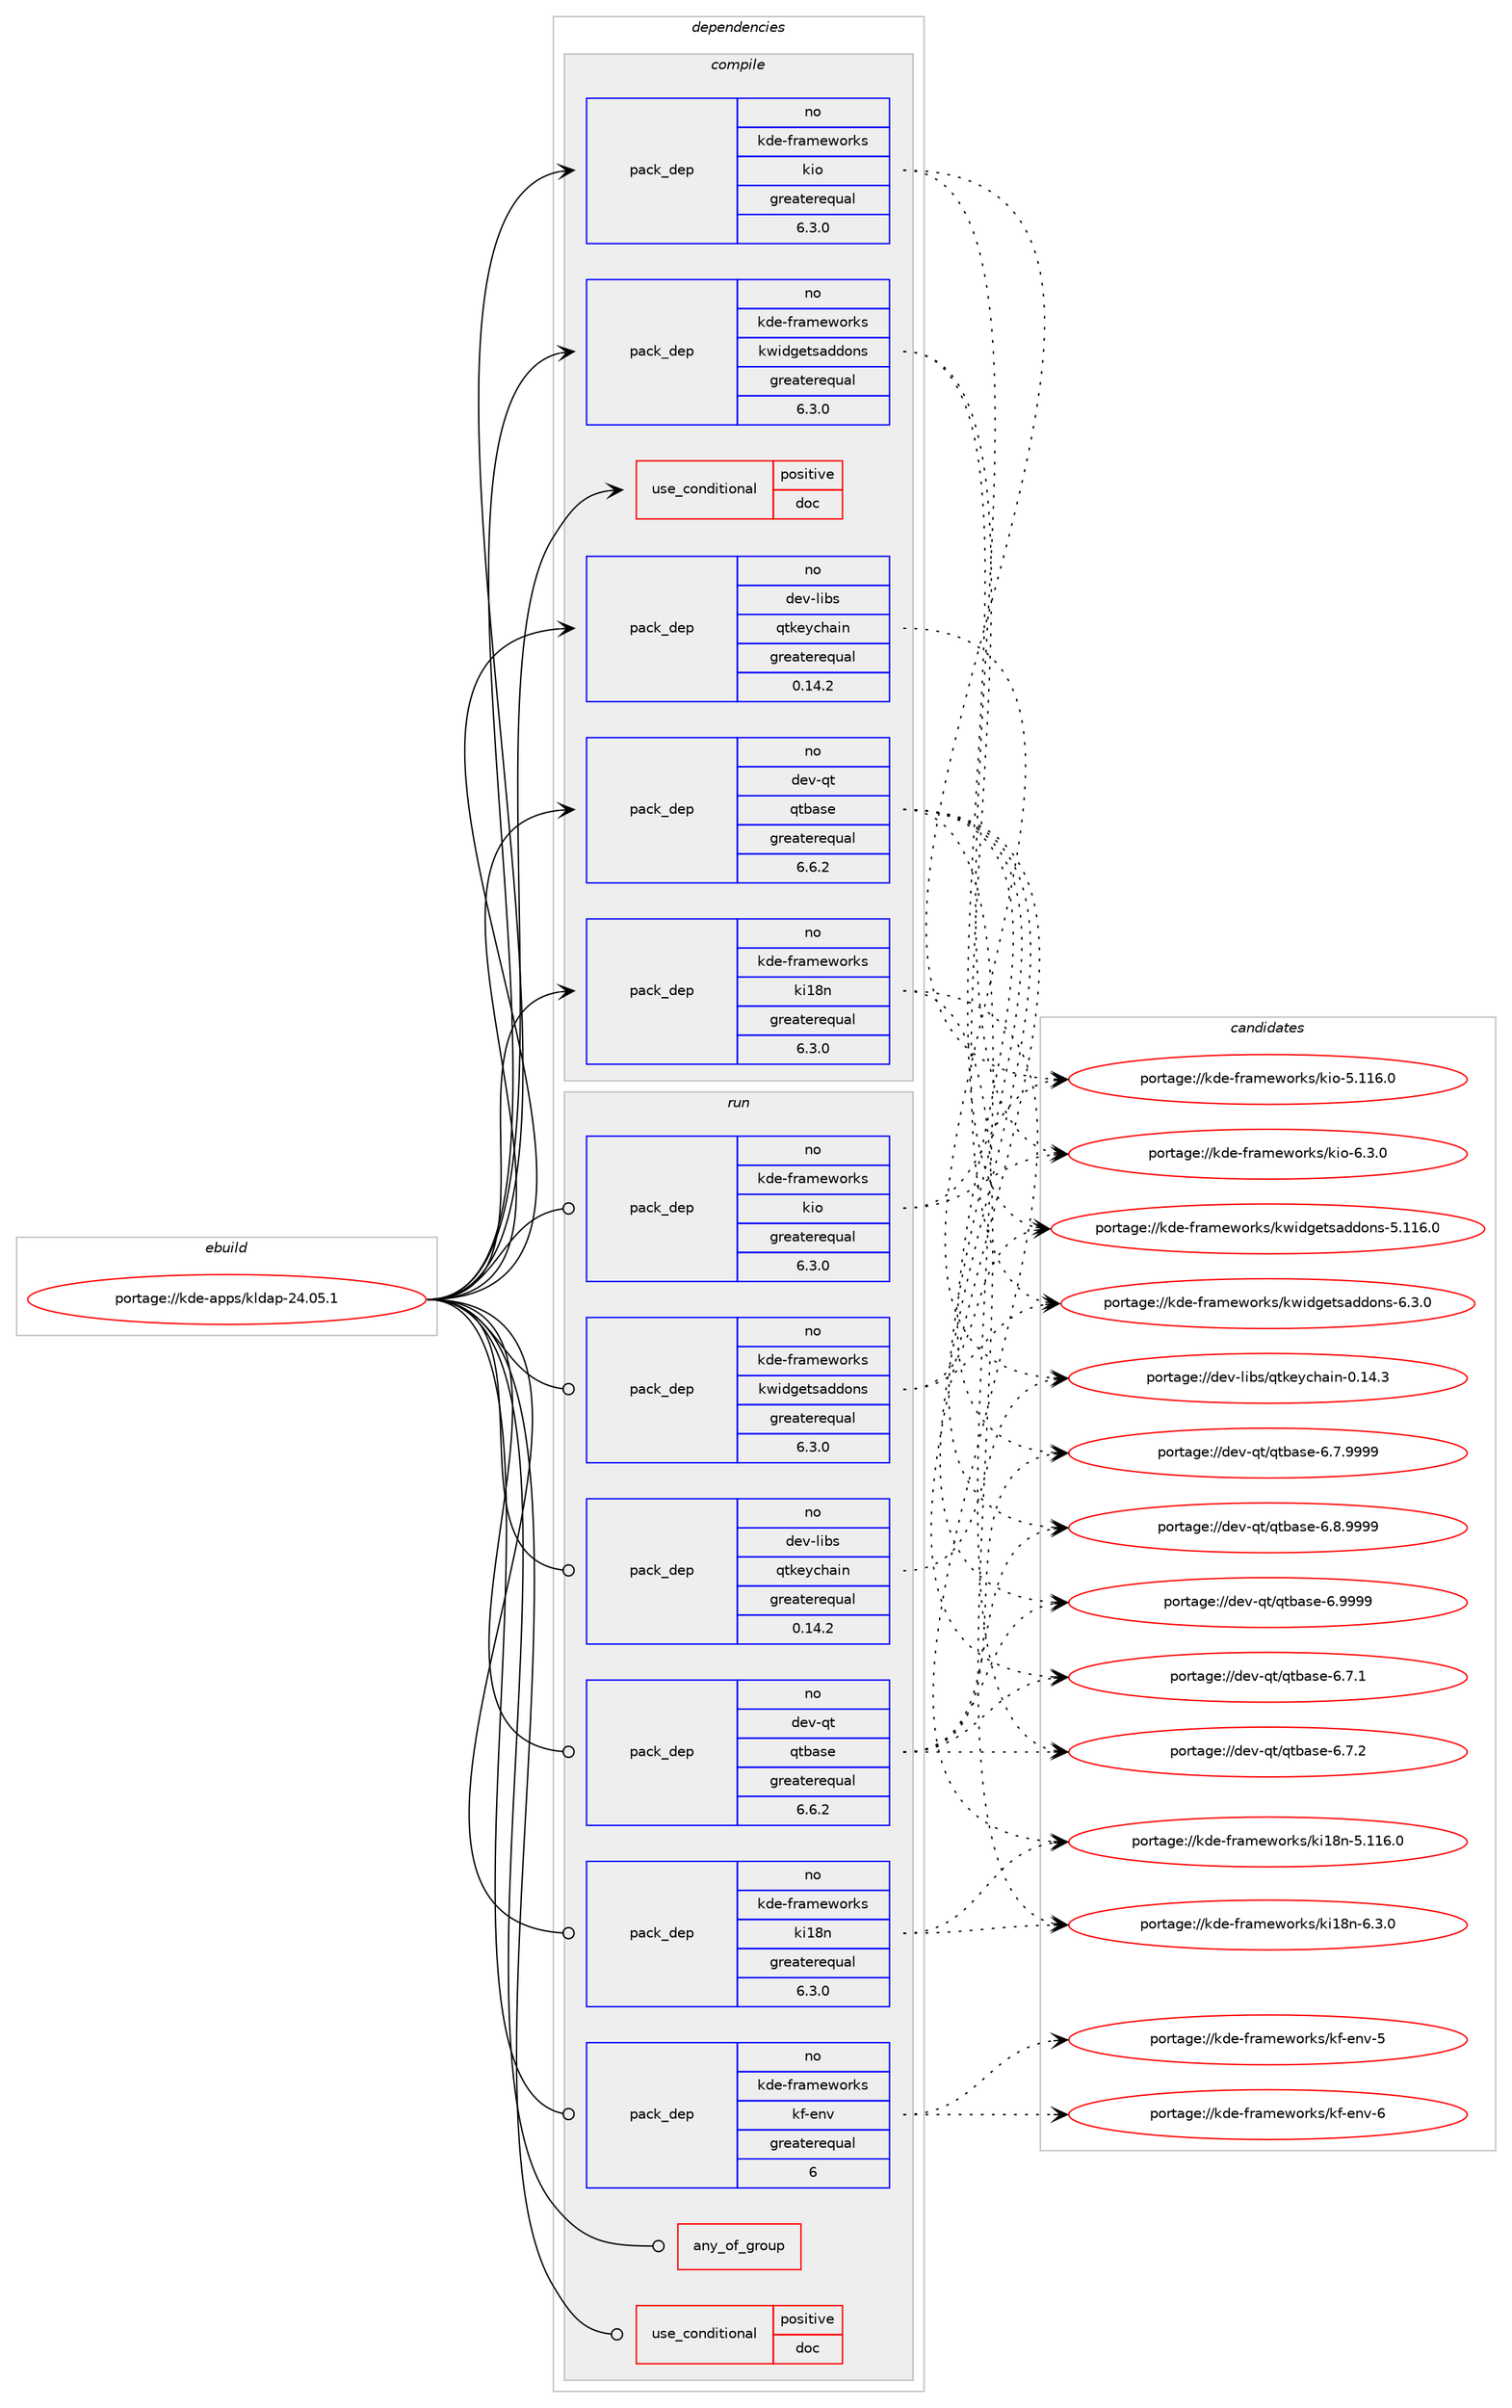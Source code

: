 digraph prolog {

# *************
# Graph options
# *************

newrank=true;
concentrate=true;
compound=true;
graph [rankdir=LR,fontname=Helvetica,fontsize=10,ranksep=1.5];#, ranksep=2.5, nodesep=0.2];
edge  [arrowhead=vee];
node  [fontname=Helvetica,fontsize=10];

# **********
# The ebuild
# **********

subgraph cluster_leftcol {
color=gray;
rank=same;
label=<<i>ebuild</i>>;
id [label="portage://kde-apps/kldap-24.05.1", color=red, width=4, href="../kde-apps/kldap-24.05.1.svg"];
}

# ****************
# The dependencies
# ****************

subgraph cluster_midcol {
color=gray;
label=<<i>dependencies</i>>;
subgraph cluster_compile {
fillcolor="#eeeeee";
style=filled;
label=<<i>compile</i>>;
subgraph cond65773 {
dependency129401 [label=<<TABLE BORDER="0" CELLBORDER="1" CELLSPACING="0" CELLPADDING="4"><TR><TD ROWSPAN="3" CELLPADDING="10">use_conditional</TD></TR><TR><TD>positive</TD></TR><TR><TD>doc</TD></TR></TABLE>>, shape=none, color=red];
# *** BEGIN UNKNOWN DEPENDENCY TYPE (TODO) ***
# dependency129401 -> package_dependency(portage://kde-apps/kldap-24.05.1,install,no,dev-qt,qt-docs,none,[,,],[slot(6)],[])
# *** END UNKNOWN DEPENDENCY TYPE (TODO) ***

}
id:e -> dependency129401:w [weight=20,style="solid",arrowhead="vee"];
# *** BEGIN UNKNOWN DEPENDENCY TYPE (TODO) ***
# id -> package_dependency(portage://kde-apps/kldap-24.05.1,install,no,dev-libs,cyrus-sasl,none,[,,],[],[])
# *** END UNKNOWN DEPENDENCY TYPE (TODO) ***

subgraph pack61831 {
dependency129402 [label=<<TABLE BORDER="0" CELLBORDER="1" CELLSPACING="0" CELLPADDING="4" WIDTH="220"><TR><TD ROWSPAN="6" CELLPADDING="30">pack_dep</TD></TR><TR><TD WIDTH="110">no</TD></TR><TR><TD>dev-libs</TD></TR><TR><TD>qtkeychain</TD></TR><TR><TD>greaterequal</TD></TR><TR><TD>0.14.2</TD></TR></TABLE>>, shape=none, color=blue];
}
id:e -> dependency129402:w [weight=20,style="solid",arrowhead="vee"];
subgraph pack61832 {
dependency129403 [label=<<TABLE BORDER="0" CELLBORDER="1" CELLSPACING="0" CELLPADDING="4" WIDTH="220"><TR><TD ROWSPAN="6" CELLPADDING="30">pack_dep</TD></TR><TR><TD WIDTH="110">no</TD></TR><TR><TD>dev-qt</TD></TR><TR><TD>qtbase</TD></TR><TR><TD>greaterequal</TD></TR><TR><TD>6.6.2</TD></TR></TABLE>>, shape=none, color=blue];
}
id:e -> dependency129403:w [weight=20,style="solid",arrowhead="vee"];
# *** BEGIN UNKNOWN DEPENDENCY TYPE (TODO) ***
# id -> package_dependency(portage://kde-apps/kldap-24.05.1,install,no,dev-qt,qtbase,none,[,,],[slot(6)],[])
# *** END UNKNOWN DEPENDENCY TYPE (TODO) ***

subgraph pack61833 {
dependency129404 [label=<<TABLE BORDER="0" CELLBORDER="1" CELLSPACING="0" CELLPADDING="4" WIDTH="220"><TR><TD ROWSPAN="6" CELLPADDING="30">pack_dep</TD></TR><TR><TD WIDTH="110">no</TD></TR><TR><TD>kde-frameworks</TD></TR><TR><TD>ki18n</TD></TR><TR><TD>greaterequal</TD></TR><TR><TD>6.3.0</TD></TR></TABLE>>, shape=none, color=blue];
}
id:e -> dependency129404:w [weight=20,style="solid",arrowhead="vee"];
subgraph pack61834 {
dependency129405 [label=<<TABLE BORDER="0" CELLBORDER="1" CELLSPACING="0" CELLPADDING="4" WIDTH="220"><TR><TD ROWSPAN="6" CELLPADDING="30">pack_dep</TD></TR><TR><TD WIDTH="110">no</TD></TR><TR><TD>kde-frameworks</TD></TR><TR><TD>kio</TD></TR><TR><TD>greaterequal</TD></TR><TR><TD>6.3.0</TD></TR></TABLE>>, shape=none, color=blue];
}
id:e -> dependency129405:w [weight=20,style="solid",arrowhead="vee"];
subgraph pack61835 {
dependency129406 [label=<<TABLE BORDER="0" CELLBORDER="1" CELLSPACING="0" CELLPADDING="4" WIDTH="220"><TR><TD ROWSPAN="6" CELLPADDING="30">pack_dep</TD></TR><TR><TD WIDTH="110">no</TD></TR><TR><TD>kde-frameworks</TD></TR><TR><TD>kwidgetsaddons</TD></TR><TR><TD>greaterequal</TD></TR><TR><TD>6.3.0</TD></TR></TABLE>>, shape=none, color=blue];
}
id:e -> dependency129406:w [weight=20,style="solid",arrowhead="vee"];
# *** BEGIN UNKNOWN DEPENDENCY TYPE (TODO) ***
# id -> package_dependency(portage://kde-apps/kldap-24.05.1,install,no,net-nds,openldap,none,[,,],any_same_slot,[])
# *** END UNKNOWN DEPENDENCY TYPE (TODO) ***

}
subgraph cluster_compileandrun {
fillcolor="#eeeeee";
style=filled;
label=<<i>compile and run</i>>;
}
subgraph cluster_run {
fillcolor="#eeeeee";
style=filled;
label=<<i>run</i>>;
subgraph any1645 {
dependency129407 [label=<<TABLE BORDER="0" CELLBORDER="1" CELLSPACING="0" CELLPADDING="4"><TR><TD CELLPADDING="10">any_of_group</TD></TR></TABLE>>, shape=none, color=red];# *** BEGIN UNKNOWN DEPENDENCY TYPE (TODO) ***
# dependency129407 -> package_dependency(portage://kde-apps/kldap-24.05.1,run,no,kde-frameworks,breeze-icons,none,[,,],any_different_slot,[])
# *** END UNKNOWN DEPENDENCY TYPE (TODO) ***

# *** BEGIN UNKNOWN DEPENDENCY TYPE (TODO) ***
# dependency129407 -> package_dependency(portage://kde-apps/kldap-24.05.1,run,no,kde-frameworks,oxygen-icons,none,[,,],any_different_slot,[])
# *** END UNKNOWN DEPENDENCY TYPE (TODO) ***

}
id:e -> dependency129407:w [weight=20,style="solid",arrowhead="odot"];
subgraph cond65774 {
dependency129408 [label=<<TABLE BORDER="0" CELLBORDER="1" CELLSPACING="0" CELLPADDING="4"><TR><TD ROWSPAN="3" CELLPADDING="10">use_conditional</TD></TR><TR><TD>positive</TD></TR><TR><TD>doc</TD></TR></TABLE>>, shape=none, color=red];
# *** BEGIN UNKNOWN DEPENDENCY TYPE (TODO) ***
# dependency129408 -> package_dependency(portage://kde-apps/kldap-24.05.1,run,no,dev-qt,qt-docs,none,[,,],[slot(6)],[])
# *** END UNKNOWN DEPENDENCY TYPE (TODO) ***

}
id:e -> dependency129408:w [weight=20,style="solid",arrowhead="odot"];
# *** BEGIN UNKNOWN DEPENDENCY TYPE (TODO) ***
# id -> package_dependency(portage://kde-apps/kldap-24.05.1,run,no,dev-libs,cyrus-sasl,none,[,,],[],[])
# *** END UNKNOWN DEPENDENCY TYPE (TODO) ***

subgraph pack61836 {
dependency129409 [label=<<TABLE BORDER="0" CELLBORDER="1" CELLSPACING="0" CELLPADDING="4" WIDTH="220"><TR><TD ROWSPAN="6" CELLPADDING="30">pack_dep</TD></TR><TR><TD WIDTH="110">no</TD></TR><TR><TD>dev-libs</TD></TR><TR><TD>qtkeychain</TD></TR><TR><TD>greaterequal</TD></TR><TR><TD>0.14.2</TD></TR></TABLE>>, shape=none, color=blue];
}
id:e -> dependency129409:w [weight=20,style="solid",arrowhead="odot"];
subgraph pack61837 {
dependency129410 [label=<<TABLE BORDER="0" CELLBORDER="1" CELLSPACING="0" CELLPADDING="4" WIDTH="220"><TR><TD ROWSPAN="6" CELLPADDING="30">pack_dep</TD></TR><TR><TD WIDTH="110">no</TD></TR><TR><TD>dev-qt</TD></TR><TR><TD>qtbase</TD></TR><TR><TD>greaterequal</TD></TR><TR><TD>6.6.2</TD></TR></TABLE>>, shape=none, color=blue];
}
id:e -> dependency129410:w [weight=20,style="solid",arrowhead="odot"];
# *** BEGIN UNKNOWN DEPENDENCY TYPE (TODO) ***
# id -> package_dependency(portage://kde-apps/kldap-24.05.1,run,no,dev-qt,qtbase,none,[,,],[slot(6)],[])
# *** END UNKNOWN DEPENDENCY TYPE (TODO) ***

subgraph pack61838 {
dependency129411 [label=<<TABLE BORDER="0" CELLBORDER="1" CELLSPACING="0" CELLPADDING="4" WIDTH="220"><TR><TD ROWSPAN="6" CELLPADDING="30">pack_dep</TD></TR><TR><TD WIDTH="110">no</TD></TR><TR><TD>kde-frameworks</TD></TR><TR><TD>kf-env</TD></TR><TR><TD>greaterequal</TD></TR><TR><TD>6</TD></TR></TABLE>>, shape=none, color=blue];
}
id:e -> dependency129411:w [weight=20,style="solid",arrowhead="odot"];
subgraph pack61839 {
dependency129412 [label=<<TABLE BORDER="0" CELLBORDER="1" CELLSPACING="0" CELLPADDING="4" WIDTH="220"><TR><TD ROWSPAN="6" CELLPADDING="30">pack_dep</TD></TR><TR><TD WIDTH="110">no</TD></TR><TR><TD>kde-frameworks</TD></TR><TR><TD>ki18n</TD></TR><TR><TD>greaterequal</TD></TR><TR><TD>6.3.0</TD></TR></TABLE>>, shape=none, color=blue];
}
id:e -> dependency129412:w [weight=20,style="solid",arrowhead="odot"];
subgraph pack61840 {
dependency129413 [label=<<TABLE BORDER="0" CELLBORDER="1" CELLSPACING="0" CELLPADDING="4" WIDTH="220"><TR><TD ROWSPAN="6" CELLPADDING="30">pack_dep</TD></TR><TR><TD WIDTH="110">no</TD></TR><TR><TD>kde-frameworks</TD></TR><TR><TD>kio</TD></TR><TR><TD>greaterequal</TD></TR><TR><TD>6.3.0</TD></TR></TABLE>>, shape=none, color=blue];
}
id:e -> dependency129413:w [weight=20,style="solid",arrowhead="odot"];
subgraph pack61841 {
dependency129414 [label=<<TABLE BORDER="0" CELLBORDER="1" CELLSPACING="0" CELLPADDING="4" WIDTH="220"><TR><TD ROWSPAN="6" CELLPADDING="30">pack_dep</TD></TR><TR><TD WIDTH="110">no</TD></TR><TR><TD>kde-frameworks</TD></TR><TR><TD>kwidgetsaddons</TD></TR><TR><TD>greaterequal</TD></TR><TR><TD>6.3.0</TD></TR></TABLE>>, shape=none, color=blue];
}
id:e -> dependency129414:w [weight=20,style="solid",arrowhead="odot"];
# *** BEGIN UNKNOWN DEPENDENCY TYPE (TODO) ***
# id -> package_dependency(portage://kde-apps/kldap-24.05.1,run,no,net-nds,openldap,none,[,,],any_same_slot,[])
# *** END UNKNOWN DEPENDENCY TYPE (TODO) ***

# *** BEGIN UNKNOWN DEPENDENCY TYPE (TODO) ***
# id -> package_dependency(portage://kde-apps/kldap-24.05.1,run,weak,kde-apps,kldap,none,[,,],[slot(5)],[])
# *** END UNKNOWN DEPENDENCY TYPE (TODO) ***

}
}

# **************
# The candidates
# **************

subgraph cluster_choices {
rank=same;
color=gray;
label=<<i>candidates</i>>;

subgraph choice61831 {
color=black;
nodesep=1;
choice100101118451081059811547113116107101121991049710511045484649524651 [label="portage://dev-libs/qtkeychain-0.14.3", color=red, width=4,href="../dev-libs/qtkeychain-0.14.3.svg"];
dependency129402:e -> choice100101118451081059811547113116107101121991049710511045484649524651:w [style=dotted,weight="100"];
}
subgraph choice61832 {
color=black;
nodesep=1;
choice10010111845113116471131169897115101455446554649 [label="portage://dev-qt/qtbase-6.7.1", color=red, width=4,href="../dev-qt/qtbase-6.7.1.svg"];
choice10010111845113116471131169897115101455446554650 [label="portage://dev-qt/qtbase-6.7.2", color=red, width=4,href="../dev-qt/qtbase-6.7.2.svg"];
choice10010111845113116471131169897115101455446554657575757 [label="portage://dev-qt/qtbase-6.7.9999", color=red, width=4,href="../dev-qt/qtbase-6.7.9999.svg"];
choice10010111845113116471131169897115101455446564657575757 [label="portage://dev-qt/qtbase-6.8.9999", color=red, width=4,href="../dev-qt/qtbase-6.8.9999.svg"];
choice1001011184511311647113116989711510145544657575757 [label="portage://dev-qt/qtbase-6.9999", color=red, width=4,href="../dev-qt/qtbase-6.9999.svg"];
dependency129403:e -> choice10010111845113116471131169897115101455446554649:w [style=dotted,weight="100"];
dependency129403:e -> choice10010111845113116471131169897115101455446554650:w [style=dotted,weight="100"];
dependency129403:e -> choice10010111845113116471131169897115101455446554657575757:w [style=dotted,weight="100"];
dependency129403:e -> choice10010111845113116471131169897115101455446564657575757:w [style=dotted,weight="100"];
dependency129403:e -> choice1001011184511311647113116989711510145544657575757:w [style=dotted,weight="100"];
}
subgraph choice61833 {
color=black;
nodesep=1;
choice10710010145102114971091011191111141071154710710549561104553464949544648 [label="portage://kde-frameworks/ki18n-5.116.0", color=red, width=4,href="../kde-frameworks/ki18n-5.116.0.svg"];
choice1071001014510211497109101119111114107115471071054956110455446514648 [label="portage://kde-frameworks/ki18n-6.3.0", color=red, width=4,href="../kde-frameworks/ki18n-6.3.0.svg"];
dependency129404:e -> choice10710010145102114971091011191111141071154710710549561104553464949544648:w [style=dotted,weight="100"];
dependency129404:e -> choice1071001014510211497109101119111114107115471071054956110455446514648:w [style=dotted,weight="100"];
}
subgraph choice61834 {
color=black;
nodesep=1;
choice1071001014510211497109101119111114107115471071051114553464949544648 [label="portage://kde-frameworks/kio-5.116.0", color=red, width=4,href="../kde-frameworks/kio-5.116.0.svg"];
choice107100101451021149710910111911111410711547107105111455446514648 [label="portage://kde-frameworks/kio-6.3.0", color=red, width=4,href="../kde-frameworks/kio-6.3.0.svg"];
dependency129405:e -> choice1071001014510211497109101119111114107115471071051114553464949544648:w [style=dotted,weight="100"];
dependency129405:e -> choice107100101451021149710910111911111410711547107105111455446514648:w [style=dotted,weight="100"];
}
subgraph choice61835 {
color=black;
nodesep=1;
choice107100101451021149710910111911111410711547107119105100103101116115971001001111101154553464949544648 [label="portage://kde-frameworks/kwidgetsaddons-5.116.0", color=red, width=4,href="../kde-frameworks/kwidgetsaddons-5.116.0.svg"];
choice10710010145102114971091011191111141071154710711910510010310111611597100100111110115455446514648 [label="portage://kde-frameworks/kwidgetsaddons-6.3.0", color=red, width=4,href="../kde-frameworks/kwidgetsaddons-6.3.0.svg"];
dependency129406:e -> choice107100101451021149710910111911111410711547107119105100103101116115971001001111101154553464949544648:w [style=dotted,weight="100"];
dependency129406:e -> choice10710010145102114971091011191111141071154710711910510010310111611597100100111110115455446514648:w [style=dotted,weight="100"];
}
subgraph choice61836 {
color=black;
nodesep=1;
choice100101118451081059811547113116107101121991049710511045484649524651 [label="portage://dev-libs/qtkeychain-0.14.3", color=red, width=4,href="../dev-libs/qtkeychain-0.14.3.svg"];
dependency129409:e -> choice100101118451081059811547113116107101121991049710511045484649524651:w [style=dotted,weight="100"];
}
subgraph choice61837 {
color=black;
nodesep=1;
choice10010111845113116471131169897115101455446554649 [label="portage://dev-qt/qtbase-6.7.1", color=red, width=4,href="../dev-qt/qtbase-6.7.1.svg"];
choice10010111845113116471131169897115101455446554650 [label="portage://dev-qt/qtbase-6.7.2", color=red, width=4,href="../dev-qt/qtbase-6.7.2.svg"];
choice10010111845113116471131169897115101455446554657575757 [label="portage://dev-qt/qtbase-6.7.9999", color=red, width=4,href="../dev-qt/qtbase-6.7.9999.svg"];
choice10010111845113116471131169897115101455446564657575757 [label="portage://dev-qt/qtbase-6.8.9999", color=red, width=4,href="../dev-qt/qtbase-6.8.9999.svg"];
choice1001011184511311647113116989711510145544657575757 [label="portage://dev-qt/qtbase-6.9999", color=red, width=4,href="../dev-qt/qtbase-6.9999.svg"];
dependency129410:e -> choice10010111845113116471131169897115101455446554649:w [style=dotted,weight="100"];
dependency129410:e -> choice10010111845113116471131169897115101455446554650:w [style=dotted,weight="100"];
dependency129410:e -> choice10010111845113116471131169897115101455446554657575757:w [style=dotted,weight="100"];
dependency129410:e -> choice10010111845113116471131169897115101455446564657575757:w [style=dotted,weight="100"];
dependency129410:e -> choice1001011184511311647113116989711510145544657575757:w [style=dotted,weight="100"];
}
subgraph choice61838 {
color=black;
nodesep=1;
choice107100101451021149710910111911111410711547107102451011101184553 [label="portage://kde-frameworks/kf-env-5", color=red, width=4,href="../kde-frameworks/kf-env-5.svg"];
choice107100101451021149710910111911111410711547107102451011101184554 [label="portage://kde-frameworks/kf-env-6", color=red, width=4,href="../kde-frameworks/kf-env-6.svg"];
dependency129411:e -> choice107100101451021149710910111911111410711547107102451011101184553:w [style=dotted,weight="100"];
dependency129411:e -> choice107100101451021149710910111911111410711547107102451011101184554:w [style=dotted,weight="100"];
}
subgraph choice61839 {
color=black;
nodesep=1;
choice10710010145102114971091011191111141071154710710549561104553464949544648 [label="portage://kde-frameworks/ki18n-5.116.0", color=red, width=4,href="../kde-frameworks/ki18n-5.116.0.svg"];
choice1071001014510211497109101119111114107115471071054956110455446514648 [label="portage://kde-frameworks/ki18n-6.3.0", color=red, width=4,href="../kde-frameworks/ki18n-6.3.0.svg"];
dependency129412:e -> choice10710010145102114971091011191111141071154710710549561104553464949544648:w [style=dotted,weight="100"];
dependency129412:e -> choice1071001014510211497109101119111114107115471071054956110455446514648:w [style=dotted,weight="100"];
}
subgraph choice61840 {
color=black;
nodesep=1;
choice1071001014510211497109101119111114107115471071051114553464949544648 [label="portage://kde-frameworks/kio-5.116.0", color=red, width=4,href="../kde-frameworks/kio-5.116.0.svg"];
choice107100101451021149710910111911111410711547107105111455446514648 [label="portage://kde-frameworks/kio-6.3.0", color=red, width=4,href="../kde-frameworks/kio-6.3.0.svg"];
dependency129413:e -> choice1071001014510211497109101119111114107115471071051114553464949544648:w [style=dotted,weight="100"];
dependency129413:e -> choice107100101451021149710910111911111410711547107105111455446514648:w [style=dotted,weight="100"];
}
subgraph choice61841 {
color=black;
nodesep=1;
choice107100101451021149710910111911111410711547107119105100103101116115971001001111101154553464949544648 [label="portage://kde-frameworks/kwidgetsaddons-5.116.0", color=red, width=4,href="../kde-frameworks/kwidgetsaddons-5.116.0.svg"];
choice10710010145102114971091011191111141071154710711910510010310111611597100100111110115455446514648 [label="portage://kde-frameworks/kwidgetsaddons-6.3.0", color=red, width=4,href="../kde-frameworks/kwidgetsaddons-6.3.0.svg"];
dependency129414:e -> choice107100101451021149710910111911111410711547107119105100103101116115971001001111101154553464949544648:w [style=dotted,weight="100"];
dependency129414:e -> choice10710010145102114971091011191111141071154710711910510010310111611597100100111110115455446514648:w [style=dotted,weight="100"];
}
}

}
